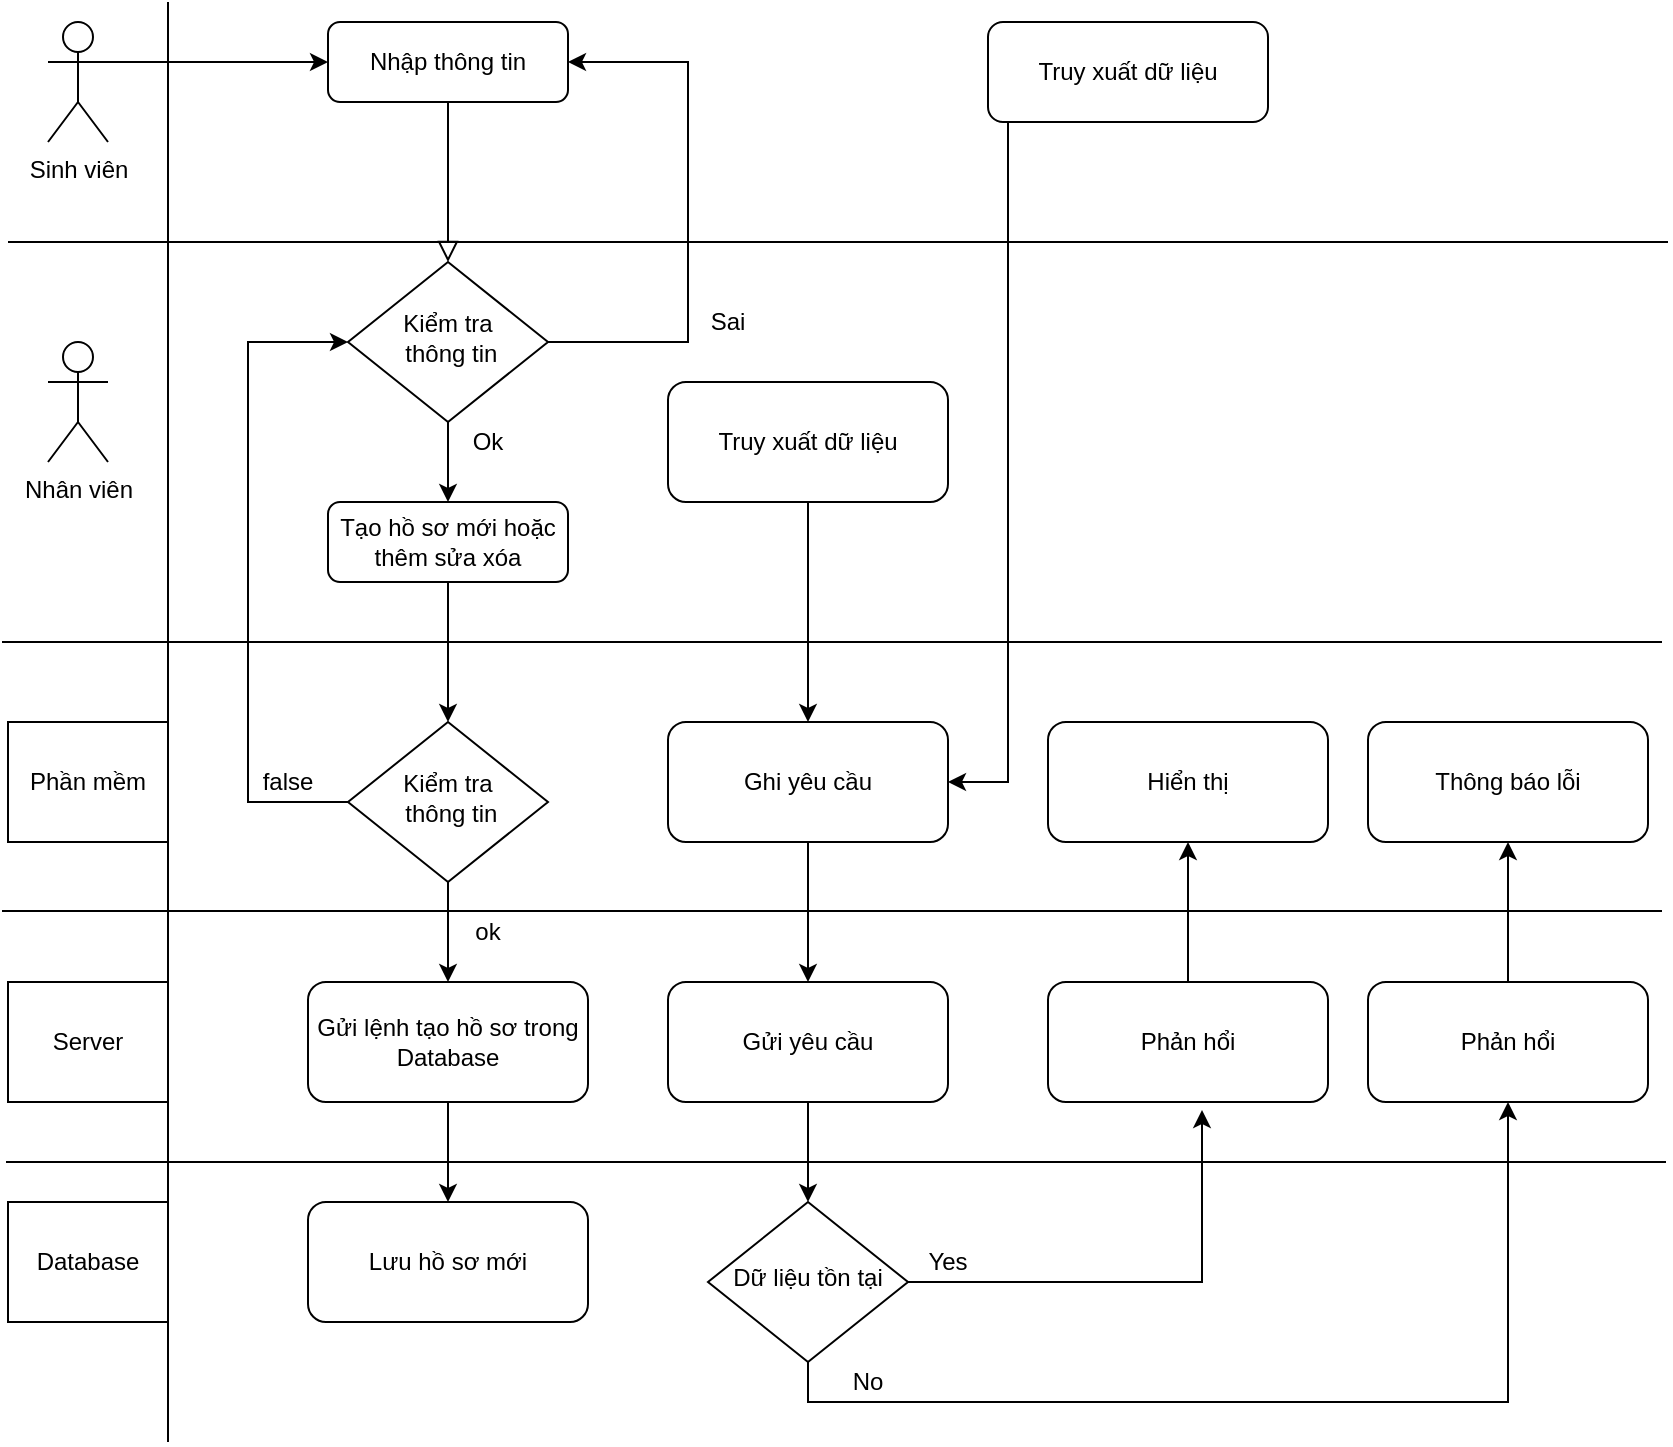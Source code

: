 <mxfile version="15.2.5" type="github">
  <diagram id="C5RBs43oDa-KdzZeNtuy" name="Page-1">
    <mxGraphModel dx="1422" dy="737" grid="1" gridSize="10" guides="1" tooltips="1" connect="1" arrows="1" fold="1" page="1" pageScale="1" pageWidth="827" pageHeight="1169" math="0" shadow="0">
      <root>
        <mxCell id="WIyWlLk6GJQsqaUBKTNV-0" />
        <mxCell id="WIyWlLk6GJQsqaUBKTNV-1" parent="WIyWlLk6GJQsqaUBKTNV-0" />
        <mxCell id="WIyWlLk6GJQsqaUBKTNV-2" value="" style="rounded=0;html=1;jettySize=auto;orthogonalLoop=1;fontSize=11;endArrow=block;endFill=0;endSize=8;strokeWidth=1;shadow=0;labelBackgroundColor=none;edgeStyle=orthogonalEdgeStyle;" parent="WIyWlLk6GJQsqaUBKTNV-1" source="WIyWlLk6GJQsqaUBKTNV-3" target="WIyWlLk6GJQsqaUBKTNV-6" edge="1">
          <mxGeometry relative="1" as="geometry" />
        </mxCell>
        <mxCell id="WIyWlLk6GJQsqaUBKTNV-3" value="Nhập thông tin" style="rounded=1;whiteSpace=wrap;html=1;fontSize=12;glass=0;strokeWidth=1;shadow=0;" parent="WIyWlLk6GJQsqaUBKTNV-1" vertex="1">
          <mxGeometry x="163" y="10" width="120" height="40" as="geometry" />
        </mxCell>
        <mxCell id="ML0vdL4B5lsUwcwbrgP2-22" style="edgeStyle=orthogonalEdgeStyle;rounded=0;orthogonalLoop=1;jettySize=auto;html=1;exitX=0.5;exitY=1;exitDx=0;exitDy=0;entryX=0.5;entryY=0;entryDx=0;entryDy=0;" edge="1" parent="WIyWlLk6GJQsqaUBKTNV-1" source="WIyWlLk6GJQsqaUBKTNV-6" target="WIyWlLk6GJQsqaUBKTNV-11">
          <mxGeometry relative="1" as="geometry" />
        </mxCell>
        <mxCell id="ML0vdL4B5lsUwcwbrgP2-26" style="edgeStyle=orthogonalEdgeStyle;rounded=0;orthogonalLoop=1;jettySize=auto;html=1;exitX=1;exitY=0.5;exitDx=0;exitDy=0;entryX=1;entryY=0.5;entryDx=0;entryDy=0;" edge="1" parent="WIyWlLk6GJQsqaUBKTNV-1" source="WIyWlLk6GJQsqaUBKTNV-6" target="WIyWlLk6GJQsqaUBKTNV-3">
          <mxGeometry relative="1" as="geometry">
            <Array as="points">
              <mxPoint x="343" y="170" />
              <mxPoint x="343" y="30" />
            </Array>
          </mxGeometry>
        </mxCell>
        <mxCell id="WIyWlLk6GJQsqaUBKTNV-6" value="Kiểm tra&lt;br&gt;&amp;nbsp;thông tin" style="rhombus;whiteSpace=wrap;html=1;shadow=0;fontFamily=Helvetica;fontSize=12;align=center;strokeWidth=1;spacing=6;spacingTop=-4;" parent="WIyWlLk6GJQsqaUBKTNV-1" vertex="1">
          <mxGeometry x="173" y="130" width="100" height="80" as="geometry" />
        </mxCell>
        <mxCell id="ML0vdL4B5lsUwcwbrgP2-29" style="edgeStyle=orthogonalEdgeStyle;rounded=0;orthogonalLoop=1;jettySize=auto;html=1;exitX=0.5;exitY=1;exitDx=0;exitDy=0;entryX=0.5;entryY=0;entryDx=0;entryDy=0;" edge="1" parent="WIyWlLk6GJQsqaUBKTNV-1" source="WIyWlLk6GJQsqaUBKTNV-11" target="ML0vdL4B5lsUwcwbrgP2-28">
          <mxGeometry relative="1" as="geometry" />
        </mxCell>
        <mxCell id="WIyWlLk6GJQsqaUBKTNV-11" value="Tạo hồ sơ mới hoặc thêm sửa xóa" style="rounded=1;whiteSpace=wrap;html=1;fontSize=12;glass=0;strokeWidth=1;shadow=0;" parent="WIyWlLk6GJQsqaUBKTNV-1" vertex="1">
          <mxGeometry x="163" y="250" width="120" height="40" as="geometry" />
        </mxCell>
        <mxCell id="ML0vdL4B5lsUwcwbrgP2-7" value="Nhân viên" style="shape=umlActor;verticalLabelPosition=bottom;verticalAlign=top;html=1;outlineConnect=0;" vertex="1" parent="WIyWlLk6GJQsqaUBKTNV-1">
          <mxGeometry x="23" y="170" width="30" height="60" as="geometry" />
        </mxCell>
        <mxCell id="ML0vdL4B5lsUwcwbrgP2-16" style="edgeStyle=orthogonalEdgeStyle;rounded=0;orthogonalLoop=1;jettySize=auto;html=1;exitX=1;exitY=0.333;exitDx=0;exitDy=0;exitPerimeter=0;entryX=0;entryY=0.5;entryDx=0;entryDy=0;" edge="1" parent="WIyWlLk6GJQsqaUBKTNV-1" source="ML0vdL4B5lsUwcwbrgP2-14" target="WIyWlLk6GJQsqaUBKTNV-3">
          <mxGeometry relative="1" as="geometry" />
        </mxCell>
        <mxCell id="ML0vdL4B5lsUwcwbrgP2-14" value="Sinh viên" style="shape=umlActor;verticalLabelPosition=bottom;verticalAlign=top;html=1;outlineConnect=0;" vertex="1" parent="WIyWlLk6GJQsqaUBKTNV-1">
          <mxGeometry x="23" y="10" width="30" height="60" as="geometry" />
        </mxCell>
        <mxCell id="ML0vdL4B5lsUwcwbrgP2-15" value="" style="endArrow=none;html=1;" edge="1" parent="WIyWlLk6GJQsqaUBKTNV-1">
          <mxGeometry width="50" height="50" relative="1" as="geometry">
            <mxPoint x="83" y="720" as="sourcePoint" />
            <mxPoint x="83" as="targetPoint" />
          </mxGeometry>
        </mxCell>
        <mxCell id="ML0vdL4B5lsUwcwbrgP2-17" value="" style="endArrow=none;html=1;" edge="1" parent="WIyWlLk6GJQsqaUBKTNV-1">
          <mxGeometry width="50" height="50" relative="1" as="geometry">
            <mxPoint x="3" y="120" as="sourcePoint" />
            <mxPoint x="833" y="120" as="targetPoint" />
          </mxGeometry>
        </mxCell>
        <mxCell id="ML0vdL4B5lsUwcwbrgP2-18" value="" style="endArrow=none;html=1;" edge="1" parent="WIyWlLk6GJQsqaUBKTNV-1">
          <mxGeometry width="50" height="50" relative="1" as="geometry">
            <mxPoint y="320" as="sourcePoint" />
            <mxPoint x="830" y="320" as="targetPoint" />
          </mxGeometry>
        </mxCell>
        <mxCell id="ML0vdL4B5lsUwcwbrgP2-21" value="Phần mềm" style="rounded=0;whiteSpace=wrap;html=1;" vertex="1" parent="WIyWlLk6GJQsqaUBKTNV-1">
          <mxGeometry x="3" y="360" width="80" height="60" as="geometry" />
        </mxCell>
        <mxCell id="ML0vdL4B5lsUwcwbrgP2-23" value="Ok" style="text;html=1;strokeColor=none;fillColor=none;align=center;verticalAlign=middle;whiteSpace=wrap;rounded=0;" vertex="1" parent="WIyWlLk6GJQsqaUBKTNV-1">
          <mxGeometry x="223" y="210" width="40" height="20" as="geometry" />
        </mxCell>
        <mxCell id="ML0vdL4B5lsUwcwbrgP2-24" value="Sai" style="text;html=1;strokeColor=none;fillColor=none;align=center;verticalAlign=middle;whiteSpace=wrap;rounded=0;" vertex="1" parent="WIyWlLk6GJQsqaUBKTNV-1">
          <mxGeometry x="343" y="150" width="40" height="20" as="geometry" />
        </mxCell>
        <mxCell id="ML0vdL4B5lsUwcwbrgP2-38" style="edgeStyle=orthogonalEdgeStyle;rounded=0;orthogonalLoop=1;jettySize=auto;html=1;exitX=0;exitY=0.5;exitDx=0;exitDy=0;entryX=0;entryY=0.5;entryDx=0;entryDy=0;" edge="1" parent="WIyWlLk6GJQsqaUBKTNV-1" source="ML0vdL4B5lsUwcwbrgP2-28" target="WIyWlLk6GJQsqaUBKTNV-6">
          <mxGeometry relative="1" as="geometry">
            <Array as="points">
              <mxPoint x="123" y="400" />
              <mxPoint x="123" y="170" />
            </Array>
          </mxGeometry>
        </mxCell>
        <mxCell id="ML0vdL4B5lsUwcwbrgP2-41" style="edgeStyle=orthogonalEdgeStyle;rounded=0;orthogonalLoop=1;jettySize=auto;html=1;exitX=0.5;exitY=1;exitDx=0;exitDy=0;entryX=0.5;entryY=0;entryDx=0;entryDy=0;" edge="1" parent="WIyWlLk6GJQsqaUBKTNV-1" source="ML0vdL4B5lsUwcwbrgP2-28" target="ML0vdL4B5lsUwcwbrgP2-40">
          <mxGeometry relative="1" as="geometry" />
        </mxCell>
        <mxCell id="ML0vdL4B5lsUwcwbrgP2-28" value="Kiểm tra&lt;br&gt;&amp;nbsp;thông tin" style="rhombus;whiteSpace=wrap;html=1;shadow=0;fontFamily=Helvetica;fontSize=12;align=center;strokeWidth=1;spacing=6;spacingTop=-4;" vertex="1" parent="WIyWlLk6GJQsqaUBKTNV-1">
          <mxGeometry x="173" y="360" width="100" height="80" as="geometry" />
        </mxCell>
        <mxCell id="ML0vdL4B5lsUwcwbrgP2-31" value="false" style="text;html=1;strokeColor=none;fillColor=none;align=center;verticalAlign=middle;whiteSpace=wrap;rounded=0;" vertex="1" parent="WIyWlLk6GJQsqaUBKTNV-1">
          <mxGeometry x="123" y="380" width="40" height="20" as="geometry" />
        </mxCell>
        <mxCell id="ML0vdL4B5lsUwcwbrgP2-47" style="edgeStyle=orthogonalEdgeStyle;rounded=0;orthogonalLoop=1;jettySize=auto;html=1;exitX=0.5;exitY=1;exitDx=0;exitDy=0;entryX=0.5;entryY=0;entryDx=0;entryDy=0;" edge="1" parent="WIyWlLk6GJQsqaUBKTNV-1" source="ML0vdL4B5lsUwcwbrgP2-40">
          <mxGeometry relative="1" as="geometry">
            <mxPoint x="223" y="600" as="targetPoint" />
          </mxGeometry>
        </mxCell>
        <mxCell id="ML0vdL4B5lsUwcwbrgP2-40" value="Gửi lệnh tạo hồ sơ trong Database" style="rounded=1;whiteSpace=wrap;html=1;fontSize=12;glass=0;strokeWidth=1;shadow=0;" vertex="1" parent="WIyWlLk6GJQsqaUBKTNV-1">
          <mxGeometry x="153" y="490" width="140" height="60" as="geometry" />
        </mxCell>
        <mxCell id="ML0vdL4B5lsUwcwbrgP2-42" value="ok" style="text;html=1;strokeColor=none;fillColor=none;align=center;verticalAlign=middle;whiteSpace=wrap;rounded=0;" vertex="1" parent="WIyWlLk6GJQsqaUBKTNV-1">
          <mxGeometry x="223" y="454.5" width="40" height="20" as="geometry" />
        </mxCell>
        <mxCell id="ML0vdL4B5lsUwcwbrgP2-43" value="Server" style="rounded=0;whiteSpace=wrap;html=1;" vertex="1" parent="WIyWlLk6GJQsqaUBKTNV-1">
          <mxGeometry x="3" y="490" width="80" height="60" as="geometry" />
        </mxCell>
        <mxCell id="ML0vdL4B5lsUwcwbrgP2-45" value="Database" style="rounded=0;whiteSpace=wrap;html=1;" vertex="1" parent="WIyWlLk6GJQsqaUBKTNV-1">
          <mxGeometry x="3" y="600" width="80" height="60" as="geometry" />
        </mxCell>
        <mxCell id="ML0vdL4B5lsUwcwbrgP2-48" value="Lưu hồ sơ mới" style="rounded=1;whiteSpace=wrap;html=1;fontSize=12;glass=0;strokeWidth=1;shadow=0;" vertex="1" parent="WIyWlLk6GJQsqaUBKTNV-1">
          <mxGeometry x="153" y="600" width="140" height="60" as="geometry" />
        </mxCell>
        <mxCell id="ML0vdL4B5lsUwcwbrgP2-66" style="edgeStyle=orthogonalEdgeStyle;rounded=0;orthogonalLoop=1;jettySize=auto;html=1;exitX=0.5;exitY=1;exitDx=0;exitDy=0;entryX=0.5;entryY=0;entryDx=0;entryDy=0;" edge="1" parent="WIyWlLk6GJQsqaUBKTNV-1" source="ML0vdL4B5lsUwcwbrgP2-54">
          <mxGeometry relative="1" as="geometry">
            <mxPoint x="403" y="600" as="targetPoint" />
          </mxGeometry>
        </mxCell>
        <mxCell id="ML0vdL4B5lsUwcwbrgP2-54" value="Gửi yêu cầu" style="rounded=1;whiteSpace=wrap;html=1;fontSize=12;glass=0;strokeWidth=1;shadow=0;" vertex="1" parent="WIyWlLk6GJQsqaUBKTNV-1">
          <mxGeometry x="333" y="490" width="140" height="60" as="geometry" />
        </mxCell>
        <mxCell id="ML0vdL4B5lsUwcwbrgP2-63" style="edgeStyle=orthogonalEdgeStyle;rounded=0;orthogonalLoop=1;jettySize=auto;html=1;exitX=0.5;exitY=1;exitDx=0;exitDy=0;" edge="1" parent="WIyWlLk6GJQsqaUBKTNV-1" source="ML0vdL4B5lsUwcwbrgP2-56" target="ML0vdL4B5lsUwcwbrgP2-54">
          <mxGeometry relative="1" as="geometry" />
        </mxCell>
        <mxCell id="ML0vdL4B5lsUwcwbrgP2-56" value="Ghi yêu cầu" style="rounded=1;whiteSpace=wrap;html=1;fontSize=12;glass=0;strokeWidth=1;shadow=0;" vertex="1" parent="WIyWlLk6GJQsqaUBKTNV-1">
          <mxGeometry x="333" y="360" width="140" height="60" as="geometry" />
        </mxCell>
        <mxCell id="ML0vdL4B5lsUwcwbrgP2-62" style="edgeStyle=orthogonalEdgeStyle;rounded=0;orthogonalLoop=1;jettySize=auto;html=1;exitX=0.5;exitY=1;exitDx=0;exitDy=0;" edge="1" parent="WIyWlLk6GJQsqaUBKTNV-1" source="ML0vdL4B5lsUwcwbrgP2-58" target="ML0vdL4B5lsUwcwbrgP2-56">
          <mxGeometry relative="1" as="geometry" />
        </mxCell>
        <mxCell id="ML0vdL4B5lsUwcwbrgP2-58" value="Truy xuất dữ liệu" style="rounded=1;whiteSpace=wrap;html=1;fontSize=12;glass=0;strokeWidth=1;shadow=0;" vertex="1" parent="WIyWlLk6GJQsqaUBKTNV-1">
          <mxGeometry x="333" y="190" width="140" height="60" as="geometry" />
        </mxCell>
        <mxCell id="ML0vdL4B5lsUwcwbrgP2-79" style="edgeStyle=orthogonalEdgeStyle;rounded=0;orthogonalLoop=1;jettySize=auto;html=1;exitX=0.5;exitY=1;exitDx=0;exitDy=0;entryX=1;entryY=0.5;entryDx=0;entryDy=0;" edge="1" parent="WIyWlLk6GJQsqaUBKTNV-1" source="ML0vdL4B5lsUwcwbrgP2-60" target="ML0vdL4B5lsUwcwbrgP2-56">
          <mxGeometry relative="1" as="geometry">
            <Array as="points">
              <mxPoint x="503" y="60" />
              <mxPoint x="503" y="390" />
            </Array>
          </mxGeometry>
        </mxCell>
        <mxCell id="ML0vdL4B5lsUwcwbrgP2-60" value="Truy xuất dữ liệu" style="rounded=1;whiteSpace=wrap;html=1;fontSize=12;glass=0;strokeWidth=1;shadow=0;" vertex="1" parent="WIyWlLk6GJQsqaUBKTNV-1">
          <mxGeometry x="493" y="10" width="140" height="50" as="geometry" />
        </mxCell>
        <mxCell id="ML0vdL4B5lsUwcwbrgP2-64" value="" style="endArrow=none;html=1;" edge="1" parent="WIyWlLk6GJQsqaUBKTNV-1">
          <mxGeometry width="50" height="50" relative="1" as="geometry">
            <mxPoint y="454.5" as="sourcePoint" />
            <mxPoint x="830" y="454.5" as="targetPoint" />
          </mxGeometry>
        </mxCell>
        <mxCell id="ML0vdL4B5lsUwcwbrgP2-65" value="" style="endArrow=none;html=1;" edge="1" parent="WIyWlLk6GJQsqaUBKTNV-1">
          <mxGeometry width="50" height="50" relative="1" as="geometry">
            <mxPoint x="2" y="580" as="sourcePoint" />
            <mxPoint x="832" y="580" as="targetPoint" />
          </mxGeometry>
        </mxCell>
        <mxCell id="ML0vdL4B5lsUwcwbrgP2-71" style="edgeStyle=orthogonalEdgeStyle;rounded=0;orthogonalLoop=1;jettySize=auto;html=1;exitX=1;exitY=0.5;exitDx=0;exitDy=0;entryX=0.55;entryY=1.067;entryDx=0;entryDy=0;entryPerimeter=0;" edge="1" parent="WIyWlLk6GJQsqaUBKTNV-1" source="ML0vdL4B5lsUwcwbrgP2-67" target="ML0vdL4B5lsUwcwbrgP2-68">
          <mxGeometry relative="1" as="geometry" />
        </mxCell>
        <mxCell id="ML0vdL4B5lsUwcwbrgP2-77" style="edgeStyle=orthogonalEdgeStyle;rounded=0;orthogonalLoop=1;jettySize=auto;html=1;exitX=0.5;exitY=1;exitDx=0;exitDy=0;entryX=0.5;entryY=1;entryDx=0;entryDy=0;" edge="1" parent="WIyWlLk6GJQsqaUBKTNV-1" source="ML0vdL4B5lsUwcwbrgP2-67" target="ML0vdL4B5lsUwcwbrgP2-75">
          <mxGeometry relative="1" as="geometry" />
        </mxCell>
        <mxCell id="ML0vdL4B5lsUwcwbrgP2-67" value="Dữ liệu tồn tại" style="rhombus;whiteSpace=wrap;html=1;shadow=0;fontFamily=Helvetica;fontSize=12;align=center;strokeWidth=1;spacing=6;spacingTop=-4;" vertex="1" parent="WIyWlLk6GJQsqaUBKTNV-1">
          <mxGeometry x="353" y="600" width="100" height="80" as="geometry" />
        </mxCell>
        <mxCell id="ML0vdL4B5lsUwcwbrgP2-73" style="edgeStyle=orthogonalEdgeStyle;rounded=0;orthogonalLoop=1;jettySize=auto;html=1;exitX=0.5;exitY=0;exitDx=0;exitDy=0;entryX=0.5;entryY=1;entryDx=0;entryDy=0;" edge="1" parent="WIyWlLk6GJQsqaUBKTNV-1" source="ML0vdL4B5lsUwcwbrgP2-68" target="ML0vdL4B5lsUwcwbrgP2-69">
          <mxGeometry relative="1" as="geometry" />
        </mxCell>
        <mxCell id="ML0vdL4B5lsUwcwbrgP2-68" value="Phản hổi" style="rounded=1;whiteSpace=wrap;html=1;fontSize=12;glass=0;strokeWidth=1;shadow=0;" vertex="1" parent="WIyWlLk6GJQsqaUBKTNV-1">
          <mxGeometry x="523" y="490" width="140" height="60" as="geometry" />
        </mxCell>
        <mxCell id="ML0vdL4B5lsUwcwbrgP2-69" value="Hiển thị" style="rounded=1;whiteSpace=wrap;html=1;fontSize=12;glass=0;strokeWidth=1;shadow=0;" vertex="1" parent="WIyWlLk6GJQsqaUBKTNV-1">
          <mxGeometry x="523" y="360" width="140" height="60" as="geometry" />
        </mxCell>
        <mxCell id="ML0vdL4B5lsUwcwbrgP2-72" value="Yes" style="text;html=1;strokeColor=none;fillColor=none;align=center;verticalAlign=middle;whiteSpace=wrap;rounded=0;" vertex="1" parent="WIyWlLk6GJQsqaUBKTNV-1">
          <mxGeometry x="453" y="620" width="40" height="20" as="geometry" />
        </mxCell>
        <mxCell id="ML0vdL4B5lsUwcwbrgP2-74" value="No" style="text;html=1;strokeColor=none;fillColor=none;align=center;verticalAlign=middle;whiteSpace=wrap;rounded=0;" vertex="1" parent="WIyWlLk6GJQsqaUBKTNV-1">
          <mxGeometry x="413" y="680" width="40" height="20" as="geometry" />
        </mxCell>
        <mxCell id="ML0vdL4B5lsUwcwbrgP2-78" style="edgeStyle=orthogonalEdgeStyle;rounded=0;orthogonalLoop=1;jettySize=auto;html=1;exitX=0.5;exitY=0;exitDx=0;exitDy=0;entryX=0.5;entryY=1;entryDx=0;entryDy=0;" edge="1" parent="WIyWlLk6GJQsqaUBKTNV-1" source="ML0vdL4B5lsUwcwbrgP2-75" target="ML0vdL4B5lsUwcwbrgP2-76">
          <mxGeometry relative="1" as="geometry" />
        </mxCell>
        <mxCell id="ML0vdL4B5lsUwcwbrgP2-75" value="Phản hổi" style="rounded=1;whiteSpace=wrap;html=1;fontSize=12;glass=0;strokeWidth=1;shadow=0;" vertex="1" parent="WIyWlLk6GJQsqaUBKTNV-1">
          <mxGeometry x="683" y="490" width="140" height="60" as="geometry" />
        </mxCell>
        <mxCell id="ML0vdL4B5lsUwcwbrgP2-76" value="Thông báo lỗi" style="rounded=1;whiteSpace=wrap;html=1;fontSize=12;glass=0;strokeWidth=1;shadow=0;" vertex="1" parent="WIyWlLk6GJQsqaUBKTNV-1">
          <mxGeometry x="683" y="360" width="140" height="60" as="geometry" />
        </mxCell>
      </root>
    </mxGraphModel>
  </diagram>
</mxfile>
